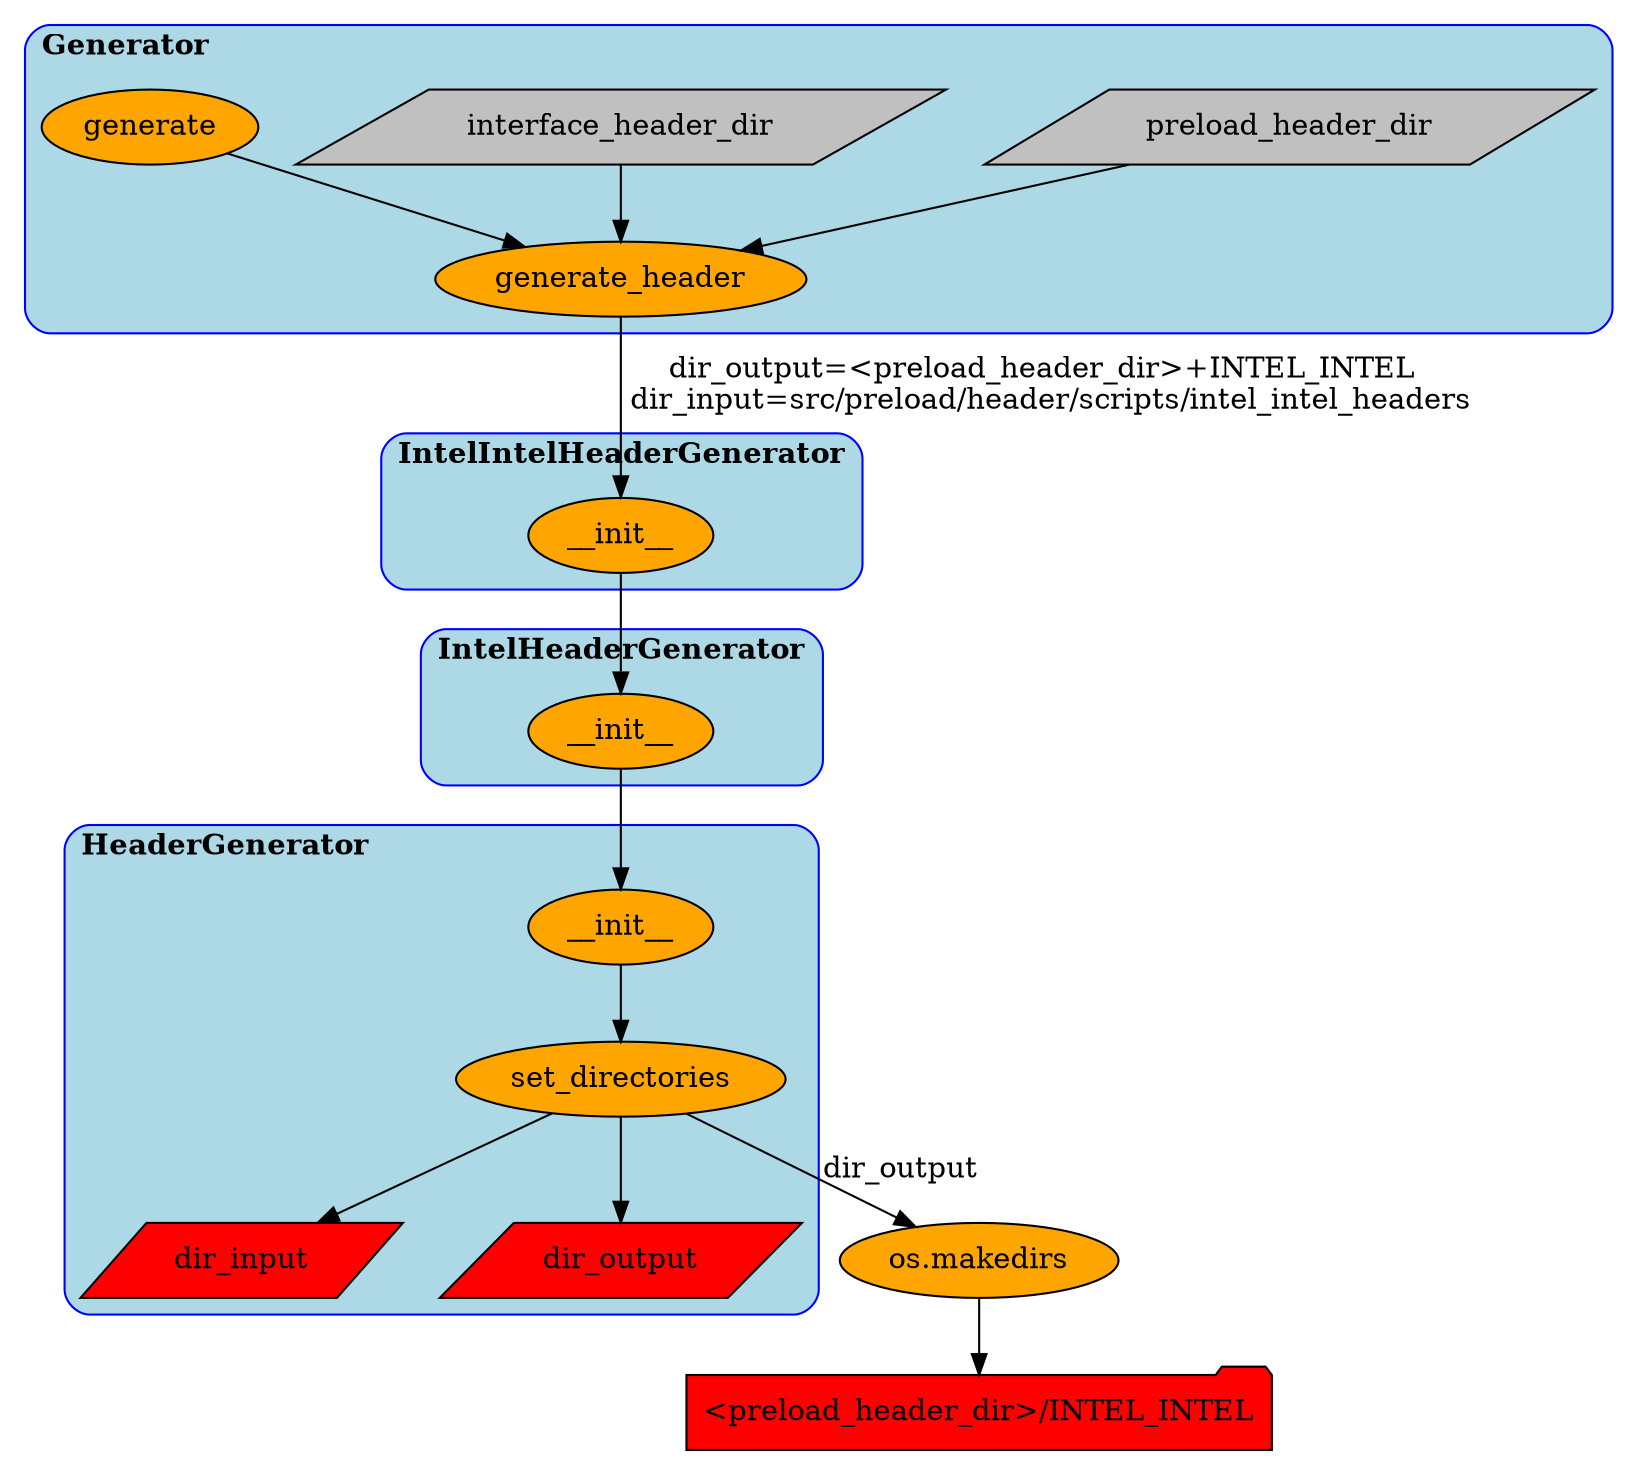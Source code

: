 digraph G {

    rankdir=TB;  // Orientation from top to bottom
    // rankdir=LB;  // Orientation from Rleft to right

    //
    // Classes definition:
    //
    subgraph cluster_class_Generator {
            label=<<B>Generator</B>>;
            labeljust="l";
            color=blue;
            style=rounded;
            bgcolor=lightblue;

            // Output: parallelogram
            node [shape=parallelogram, style=filled, fillcolor=grey];
            preload_header_dir;
            interface_header_dir;
            // Method definition: ellipse
            node [shape=ellipse, style=filled, fillcolor=orange];
            Generator_generate [label="generate"];
            // Generator_generate_code [label="generate_code"];
            Generator_generate_header [label="generate_header"];
            // Links
            Generator_generate -> Generator_generate_header;
            interface_header_dir -> Generator_generate_header;
            preload_header_dir -> Generator_generate_header;
    }
    subgraph cluster_class_IntelIntelHeaderGenerator {
            label=<<B>IntelIntelHeaderGenerator</B>>;
            labeljust="l";
            color=blue;
            style=rounded;
            bgcolor=lightblue;

            // Method definition: ellipse
            node [shape=ellipse, style=filled, fillcolor=orange];
            IntelIntelHeaderGenerator__init__ [label="__init__"];
    }
    subgraph cluster_class_IntelHeaderGenerator {
            label=<<B>IntelHeaderGenerator</B>>;
            labeljust="l";
            color=blue;
            style=rounded;
            bgcolor=lightblue;

            // Method definition: ellipse
            node [shape=ellipse, style=filled, fillcolor=orange];
            IntelHeaderGenerator__init__ [label="__init__"];
    }
    subgraph cluster_class_HeaderGenerator {
            label=<<B>HeaderGenerator</B>>;
            labeljust="l";
            color=blue;
            style=rounded;
            bgcolor=lightblue;

            // Method definition: ellipse
            node [shape=ellipse, style=filled, fillcolor=orange];
            HeaderGenerator__init__ [label="__init__"];
            HeaderGenerator_set_directories [label="set_directories"];
            // Output: parallelogram
            node [shape=parallelogram, style=filled, fillcolor=red];
            HeaderGenerator_dir_input [label="dir_input"];
            HeaderGenerator_dir_output [label="dir_output"];
            // Links
            HeaderGenerator__init__ -> HeaderGenerator_set_directories;
            HeaderGenerator_set_directories -> HeaderGenerator_dir_input;
            HeaderGenerator_set_directories -> HeaderGenerator_dir_output;
    }

    //
    node [shape=ellipse, style=filled, fillcolor=orange];
    makedirs [label="os.makedirs"]
    //
    node [shape=folder, style=filled, fillcolor=red];
    INTEL_INTEL [label="<preload_header_dir>/INTEL_INTEL"]
    //

    //
    // Functionnal relationship
    //
    Generator_generate_header -> IntelIntelHeaderGenerator__init__ [label="dir_output=<preload_header_dir>+INTEL_INTEL \n dir_input=src/preload/header/scripts/intel_intel_headers"];
    IntelIntelHeaderGenerator__init__ -> IntelHeaderGenerator__init__;
    IntelHeaderGenerator__init__ -> HeaderGenerator__init__;
    HeaderGenerator_set_directories -> makedirs [label="dir_output"];

    //
    // Data Flow
    //
    makedirs -> INTEL_INTEL;
}
